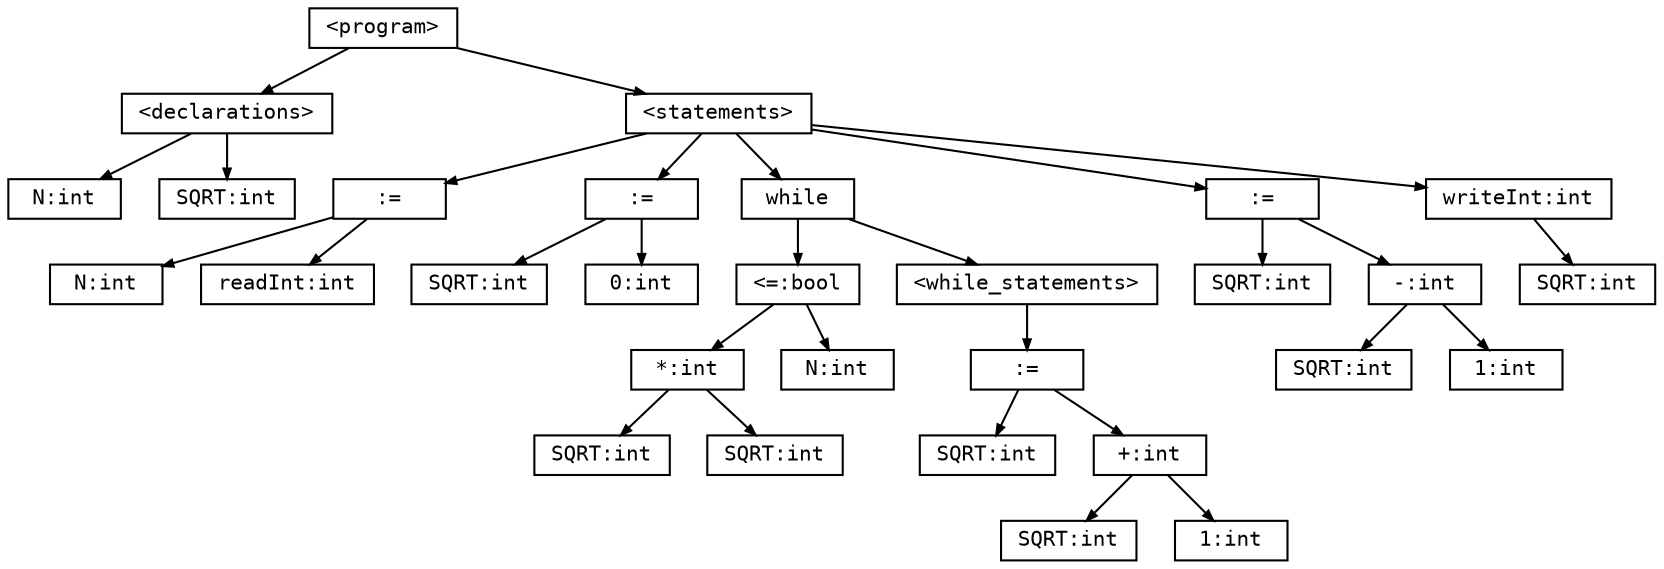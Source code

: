 digraph astgraph {
  node [shape=box, style = filled, fillcolor="white", fontsize=10, fontname="Courier", height=.09];
  ranksep=.3;
  edge [arrowsize=.5]
  node1 [label="<program>"]
  node2 [label="<declarations>"]
  node3 [label="N:int"]
  node2 -> node3
  node4 [label="SQRT:int"]
  node2 -> node4
  node1 -> node2
  node5 [label="<statements>"]
  node6 [label=":=", fillcolor="white"]
  node7 [label="N:int"]
  node6 -> node7
  node8 [label="readInt:int"]
  node6 -> node8
  node5 -> node6
  node9 [label=":=", fillcolor="white"]
  node10 [label="SQRT:int"]
  node9 -> node10
  node11 [label="0:int"]
  node9 -> node11
  node5 -> node9
  node12 [label="while"]
  node13 [label="<=:bool", fillcolor="white"]
  node14 [label="*:int", fillcolor="white"]
  node15 [label="SQRT:int"]
  node14 -> node15
  node16 [label="SQRT:int"]
  node14 -> node16
  node13 -> node14
  node17 [label="N:int"]
  node13 -> node17
  node12 -> node13
  node18 [label="<while_statements>"]
  node19 [label=":=", fillcolor="white"]
  node20 [label="SQRT:int"]
  node19 -> node20
  node21 [label="+:int", fillcolor="white"]
  node22 [label="SQRT:int"]
  node21 -> node22
  node23 [label="1:int"]
  node21 -> node23
  node19 -> node21
  node18 -> node19
  node12 -> node18
  node5 -> node12
  node24 [label=":=", fillcolor="white"]
  node25 [label="SQRT:int"]
  node24 -> node25
  node26 [label="-:int", fillcolor="white"]
  node27 [label="SQRT:int"]
  node26 -> node27
  node28 [label="1:int"]
  node26 -> node28
  node24 -> node26
  node5 -> node24
  node29 [label="writeInt:int"]
  node30 [label="SQRT:int"]
  node29 -> node30
  node5 -> node29
  node1 -> node5
}